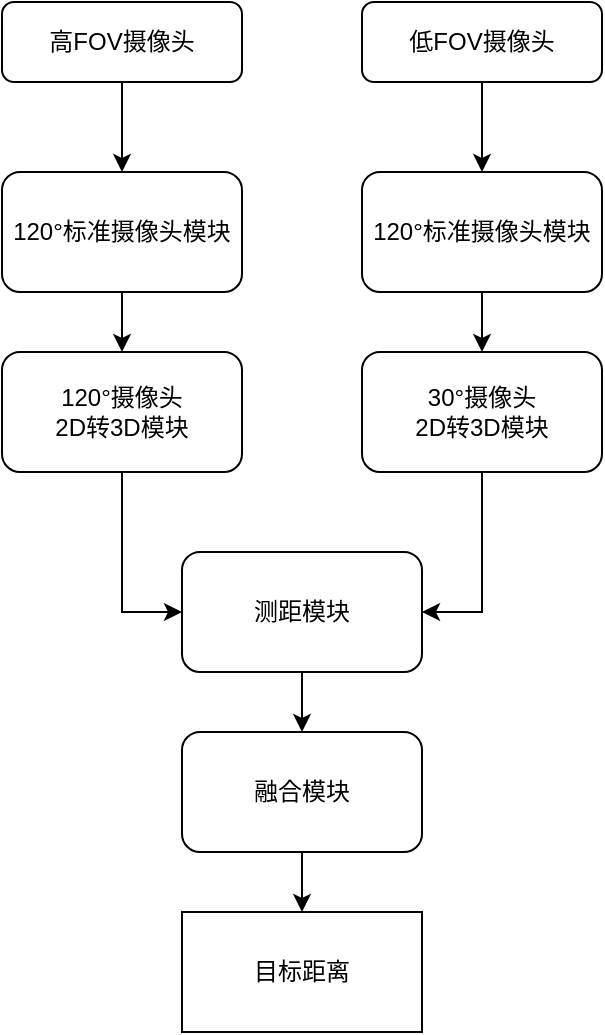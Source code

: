 <mxfile version="21.7.5" type="github">
  <diagram id="C5RBs43oDa-KdzZeNtuy" name="Page-1">
    <mxGraphModel dx="1386" dy="751" grid="1" gridSize="10" guides="1" tooltips="1" connect="1" arrows="1" fold="1" page="1" pageScale="1" pageWidth="827" pageHeight="1169" math="0" shadow="0">
      <root>
        <mxCell id="WIyWlLk6GJQsqaUBKTNV-0" />
        <mxCell id="WIyWlLk6GJQsqaUBKTNV-1" parent="WIyWlLk6GJQsqaUBKTNV-0" />
        <mxCell id="g37QjNz19FZHffNv4__E-36" value="" style="group" vertex="1" connectable="0" parent="WIyWlLk6GJQsqaUBKTNV-1">
          <mxGeometry x="250" y="50" width="300" height="515" as="geometry" />
        </mxCell>
        <mxCell id="g37QjNz19FZHffNv4__E-20" value="高FOV摄像头" style="rounded=1;whiteSpace=wrap;html=1;fontSize=12;glass=0;strokeWidth=1;shadow=0;" vertex="1" parent="g37QjNz19FZHffNv4__E-36">
          <mxGeometry width="120" height="40" as="geometry" />
        </mxCell>
        <mxCell id="g37QjNz19FZHffNv4__E-22" value="低FOV摄像头" style="rounded=1;whiteSpace=wrap;html=1;fontSize=12;glass=0;strokeWidth=1;shadow=0;" vertex="1" parent="g37QjNz19FZHffNv4__E-36">
          <mxGeometry x="180" width="120" height="40" as="geometry" />
        </mxCell>
        <mxCell id="g37QjNz19FZHffNv4__E-24" value="120°标准摄像头模块" style="rounded=1;whiteSpace=wrap;html=1;" vertex="1" parent="g37QjNz19FZHffNv4__E-36">
          <mxGeometry y="85" width="120" height="60" as="geometry" />
        </mxCell>
        <mxCell id="g37QjNz19FZHffNv4__E-19" style="edgeStyle=orthogonalEdgeStyle;rounded=0;orthogonalLoop=1;jettySize=auto;html=1;entryX=0.5;entryY=0;entryDx=0;entryDy=0;" edge="1" parent="g37QjNz19FZHffNv4__E-36" source="g37QjNz19FZHffNv4__E-20" target="g37QjNz19FZHffNv4__E-24">
          <mxGeometry relative="1" as="geometry" />
        </mxCell>
        <mxCell id="g37QjNz19FZHffNv4__E-26" value="120°标准摄像头模块" style="rounded=1;whiteSpace=wrap;html=1;" vertex="1" parent="g37QjNz19FZHffNv4__E-36">
          <mxGeometry x="180" y="85" width="120" height="60" as="geometry" />
        </mxCell>
        <mxCell id="g37QjNz19FZHffNv4__E-21" style="edgeStyle=orthogonalEdgeStyle;rounded=0;orthogonalLoop=1;jettySize=auto;html=1;entryX=0.5;entryY=0;entryDx=0;entryDy=0;" edge="1" parent="g37QjNz19FZHffNv4__E-36" source="g37QjNz19FZHffNv4__E-22" target="g37QjNz19FZHffNv4__E-26">
          <mxGeometry relative="1" as="geometry" />
        </mxCell>
        <mxCell id="g37QjNz19FZHffNv4__E-28" value="120°摄像头&lt;br&gt;2D转3D模块" style="rounded=1;whiteSpace=wrap;html=1;" vertex="1" parent="g37QjNz19FZHffNv4__E-36">
          <mxGeometry y="175" width="120" height="60" as="geometry" />
        </mxCell>
        <mxCell id="g37QjNz19FZHffNv4__E-23" style="edgeStyle=orthogonalEdgeStyle;rounded=0;orthogonalLoop=1;jettySize=auto;html=1;" edge="1" parent="g37QjNz19FZHffNv4__E-36" source="g37QjNz19FZHffNv4__E-24" target="g37QjNz19FZHffNv4__E-28">
          <mxGeometry relative="1" as="geometry" />
        </mxCell>
        <mxCell id="g37QjNz19FZHffNv4__E-30" value="30°摄像头&lt;br&gt;2D转3D模块" style="rounded=1;whiteSpace=wrap;html=1;" vertex="1" parent="g37QjNz19FZHffNv4__E-36">
          <mxGeometry x="180" y="175" width="120" height="60" as="geometry" />
        </mxCell>
        <mxCell id="g37QjNz19FZHffNv4__E-25" style="edgeStyle=orthogonalEdgeStyle;rounded=0;orthogonalLoop=1;jettySize=auto;html=1;" edge="1" parent="g37QjNz19FZHffNv4__E-36" source="g37QjNz19FZHffNv4__E-26" target="g37QjNz19FZHffNv4__E-30">
          <mxGeometry relative="1" as="geometry" />
        </mxCell>
        <mxCell id="g37QjNz19FZHffNv4__E-32" value="测距模块" style="rounded=1;whiteSpace=wrap;html=1;" vertex="1" parent="g37QjNz19FZHffNv4__E-36">
          <mxGeometry x="90" y="275" width="120" height="60" as="geometry" />
        </mxCell>
        <mxCell id="g37QjNz19FZHffNv4__E-27" style="edgeStyle=orthogonalEdgeStyle;rounded=0;orthogonalLoop=1;jettySize=auto;html=1;entryX=0;entryY=0.5;entryDx=0;entryDy=0;" edge="1" parent="g37QjNz19FZHffNv4__E-36" source="g37QjNz19FZHffNv4__E-28" target="g37QjNz19FZHffNv4__E-32">
          <mxGeometry relative="1" as="geometry" />
        </mxCell>
        <mxCell id="g37QjNz19FZHffNv4__E-29" style="edgeStyle=orthogonalEdgeStyle;rounded=0;orthogonalLoop=1;jettySize=auto;html=1;entryX=1;entryY=0.5;entryDx=0;entryDy=0;" edge="1" parent="g37QjNz19FZHffNv4__E-36" source="g37QjNz19FZHffNv4__E-30" target="g37QjNz19FZHffNv4__E-32">
          <mxGeometry relative="1" as="geometry" />
        </mxCell>
        <mxCell id="g37QjNz19FZHffNv4__E-33" value="目标距离" style="rounded=0;whiteSpace=wrap;html=1;" vertex="1" parent="g37QjNz19FZHffNv4__E-36">
          <mxGeometry x="90" y="455" width="120" height="60" as="geometry" />
        </mxCell>
        <mxCell id="g37QjNz19FZHffNv4__E-34" style="edgeStyle=orthogonalEdgeStyle;rounded=0;orthogonalLoop=1;jettySize=auto;html=1;" edge="1" parent="g37QjNz19FZHffNv4__E-36" source="g37QjNz19FZHffNv4__E-35" target="g37QjNz19FZHffNv4__E-33">
          <mxGeometry relative="1" as="geometry" />
        </mxCell>
        <mxCell id="g37QjNz19FZHffNv4__E-35" value="融合模块" style="rounded=1;whiteSpace=wrap;html=1;" vertex="1" parent="g37QjNz19FZHffNv4__E-36">
          <mxGeometry x="90" y="365" width="120" height="60" as="geometry" />
        </mxCell>
        <mxCell id="g37QjNz19FZHffNv4__E-31" style="edgeStyle=orthogonalEdgeStyle;rounded=0;orthogonalLoop=1;jettySize=auto;html=1;" edge="1" parent="g37QjNz19FZHffNv4__E-36" source="g37QjNz19FZHffNv4__E-32" target="g37QjNz19FZHffNv4__E-35">
          <mxGeometry relative="1" as="geometry" />
        </mxCell>
      </root>
    </mxGraphModel>
  </diagram>
</mxfile>
